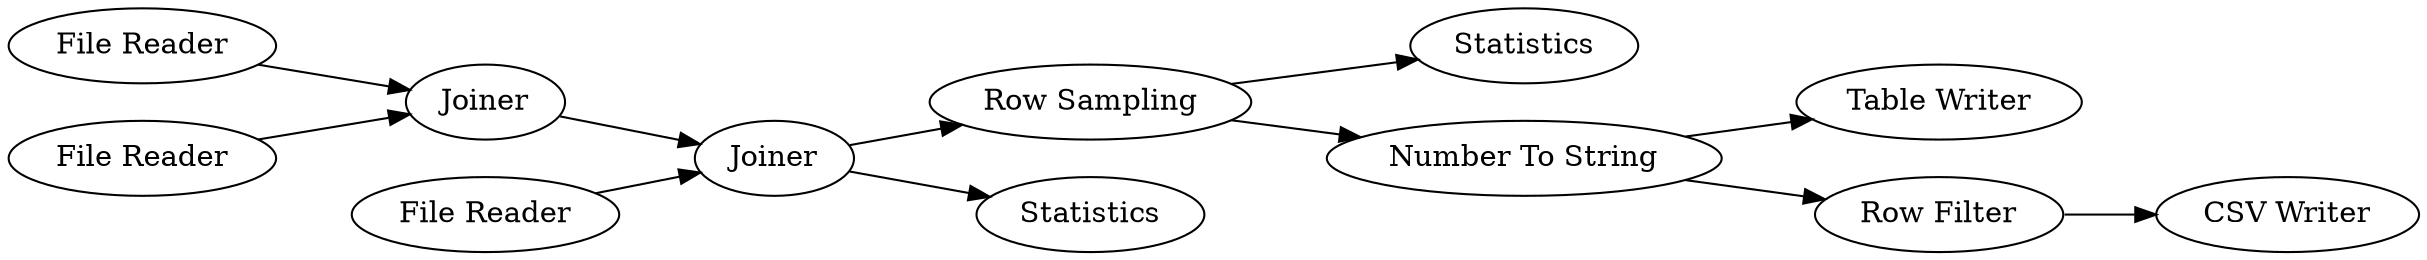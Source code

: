 digraph {
	"7832130709393209799_11" [label="Table Writer"]
	"7832130709393209799_15" [label=Statistics]
	"7832130709393209799_14" [label="Row Sampling"]
	"7832130709393209799_18" [label="File Reader"]
	"7832130709393209799_16" [label=Statistics]
	"7832130709393209799_13" [label="CSV Writer"]
	"7832130709393209799_17" [label="Number To String"]
	"7832130709393209799_9" [label=Joiner]
	"7832130709393209799_20" [label="File Reader"]
	"7832130709393209799_19" [label="File Reader"]
	"7832130709393209799_12" [label="Row Filter"]
	"7832130709393209799_6" [label=Joiner]
	"7832130709393209799_6" -> "7832130709393209799_14"
	"7832130709393209799_12" -> "7832130709393209799_13"
	"7832130709393209799_9" -> "7832130709393209799_6"
	"7832130709393209799_18" -> "7832130709393209799_9"
	"7832130709393209799_14" -> "7832130709393209799_15"
	"7832130709393209799_14" -> "7832130709393209799_17"
	"7832130709393209799_17" -> "7832130709393209799_12"
	"7832130709393209799_19" -> "7832130709393209799_9"
	"7832130709393209799_6" -> "7832130709393209799_16"
	"7832130709393209799_17" -> "7832130709393209799_11"
	"7832130709393209799_20" -> "7832130709393209799_6"
	rankdir=LR
}
